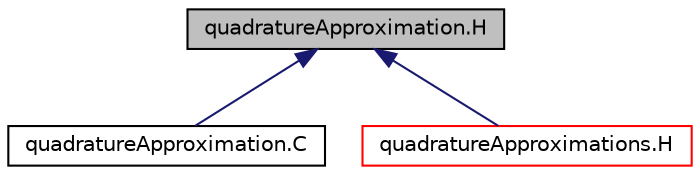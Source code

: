 digraph "quadratureApproximation.H"
{
  bgcolor="transparent";
  edge [fontname="Helvetica",fontsize="10",labelfontname="Helvetica",labelfontsize="10"];
  node [fontname="Helvetica",fontsize="10",shape=record];
  Node1 [label="quadratureApproximation.H",height=0.2,width=0.4,color="black", fillcolor="grey75", style="filled", fontcolor="black"];
  Node1 -> Node2 [dir="back",color="midnightblue",fontsize="10",style="solid",fontname="Helvetica"];
  Node2 [label="quadratureApproximation.C",height=0.2,width=0.4,color="black",URL="$a00210.html"];
  Node1 -> Node3 [dir="back",color="midnightblue",fontsize="10",style="solid",fontname="Helvetica"];
  Node3 [label="quadratureApproximations.H",height=0.2,width=0.4,color="red",URL="$a00213.html"];
}
